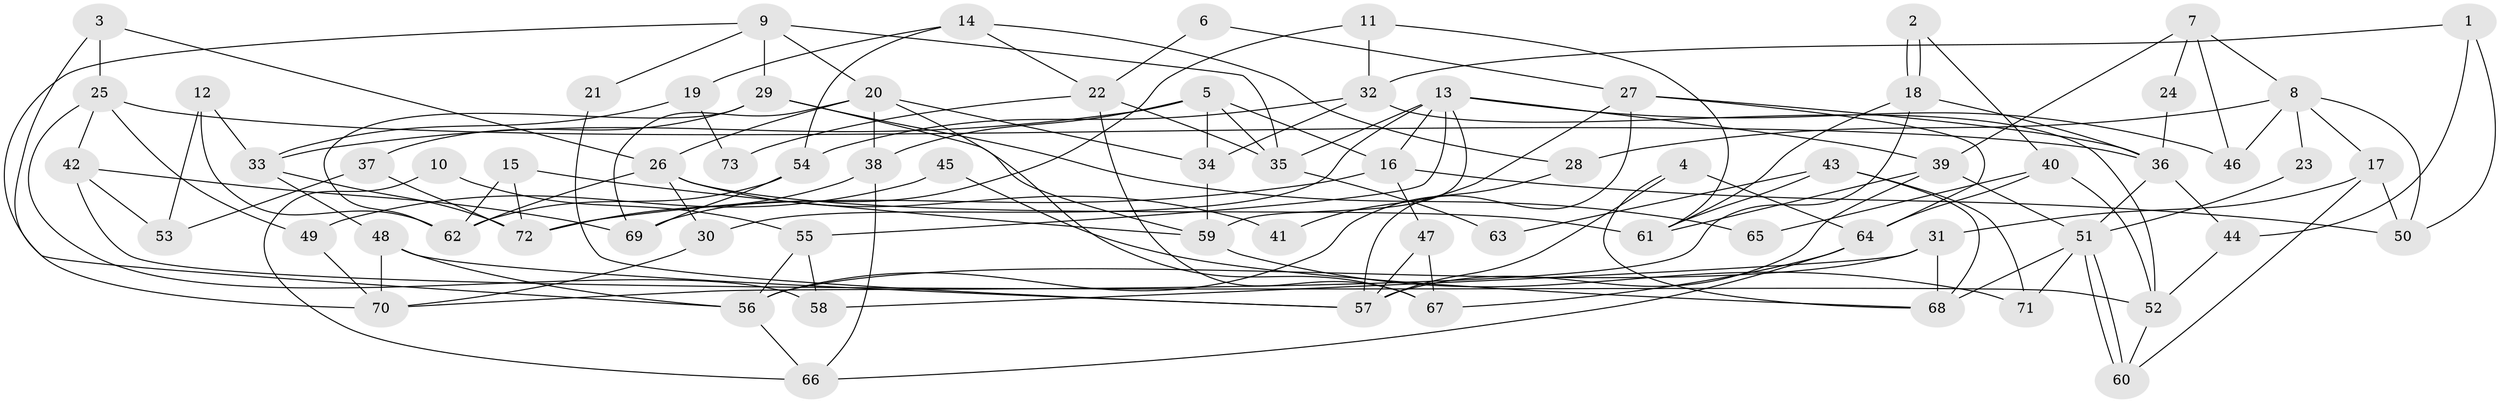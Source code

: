 // Generated by graph-tools (version 1.1) at 2025/36/03/09/25 02:36:07]
// undirected, 73 vertices, 146 edges
graph export_dot {
graph [start="1"]
  node [color=gray90,style=filled];
  1;
  2;
  3;
  4;
  5;
  6;
  7;
  8;
  9;
  10;
  11;
  12;
  13;
  14;
  15;
  16;
  17;
  18;
  19;
  20;
  21;
  22;
  23;
  24;
  25;
  26;
  27;
  28;
  29;
  30;
  31;
  32;
  33;
  34;
  35;
  36;
  37;
  38;
  39;
  40;
  41;
  42;
  43;
  44;
  45;
  46;
  47;
  48;
  49;
  50;
  51;
  52;
  53;
  54;
  55;
  56;
  57;
  58;
  59;
  60;
  61;
  62;
  63;
  64;
  65;
  66;
  67;
  68;
  69;
  70;
  71;
  72;
  73;
  1 -- 32;
  1 -- 44;
  1 -- 50;
  2 -- 40;
  2 -- 18;
  2 -- 18;
  3 -- 26;
  3 -- 56;
  3 -- 25;
  4 -- 64;
  4 -- 57;
  4 -- 68;
  5 -- 35;
  5 -- 38;
  5 -- 16;
  5 -- 33;
  5 -- 34;
  6 -- 27;
  6 -- 22;
  7 -- 8;
  7 -- 39;
  7 -- 24;
  7 -- 46;
  8 -- 50;
  8 -- 17;
  8 -- 23;
  8 -- 28;
  8 -- 46;
  9 -- 29;
  9 -- 20;
  9 -- 21;
  9 -- 35;
  9 -- 70;
  10 -- 55;
  10 -- 66;
  11 -- 32;
  11 -- 61;
  11 -- 69;
  12 -- 33;
  12 -- 62;
  12 -- 53;
  13 -- 46;
  13 -- 16;
  13 -- 30;
  13 -- 35;
  13 -- 39;
  13 -- 55;
  13 -- 59;
  14 -- 22;
  14 -- 28;
  14 -- 19;
  14 -- 54;
  15 -- 59;
  15 -- 72;
  15 -- 62;
  16 -- 72;
  16 -- 47;
  16 -- 50;
  17 -- 50;
  17 -- 60;
  17 -- 31;
  18 -- 70;
  18 -- 36;
  18 -- 61;
  19 -- 33;
  19 -- 73;
  20 -- 69;
  20 -- 26;
  20 -- 34;
  20 -- 38;
  20 -- 67;
  21 -- 57;
  22 -- 35;
  22 -- 67;
  22 -- 73;
  23 -- 51;
  24 -- 36;
  25 -- 36;
  25 -- 42;
  25 -- 49;
  25 -- 58;
  26 -- 62;
  26 -- 61;
  26 -- 30;
  26 -- 41;
  27 -- 57;
  27 -- 36;
  27 -- 41;
  27 -- 64;
  28 -- 56;
  29 -- 62;
  29 -- 59;
  29 -- 37;
  29 -- 65;
  30 -- 70;
  31 -- 68;
  31 -- 56;
  31 -- 58;
  32 -- 54;
  32 -- 34;
  32 -- 52;
  33 -- 48;
  33 -- 72;
  34 -- 59;
  35 -- 63;
  36 -- 51;
  36 -- 44;
  37 -- 72;
  37 -- 53;
  38 -- 66;
  38 -- 72;
  39 -- 51;
  39 -- 57;
  39 -- 61;
  40 -- 52;
  40 -- 64;
  40 -- 65;
  42 -- 53;
  42 -- 52;
  42 -- 69;
  43 -- 61;
  43 -- 68;
  43 -- 63;
  43 -- 71;
  44 -- 52;
  45 -- 49;
  45 -- 68;
  47 -- 57;
  47 -- 67;
  48 -- 56;
  48 -- 70;
  48 -- 57;
  49 -- 70;
  51 -- 60;
  51 -- 60;
  51 -- 71;
  51 -- 68;
  52 -- 60;
  54 -- 69;
  54 -- 62;
  55 -- 58;
  55 -- 56;
  56 -- 66;
  59 -- 71;
  64 -- 67;
  64 -- 66;
}
